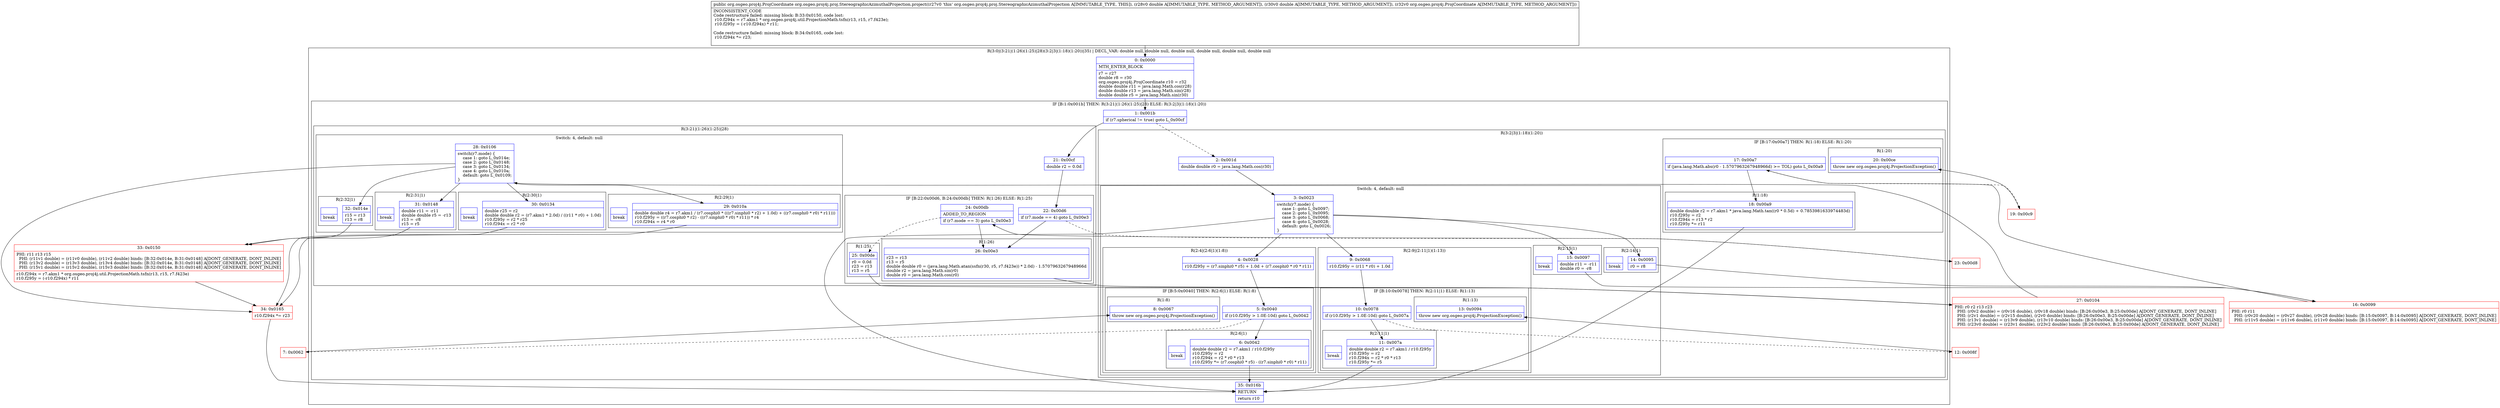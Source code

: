 digraph "CFG fororg.osgeo.proj4j.proj.StereographicAzimuthalProjection.project(DDLorg\/osgeo\/proj4j\/ProjCoordinate;)Lorg\/osgeo\/proj4j\/ProjCoordinate;" {
subgraph cluster_Region_1406177206 {
label = "R(3:0|(3:21|(1:26)(1:25)|28)(3:2|3|(1:18)(1:20))|35) | DECL_VAR: double null, double null, double null, double null, double null, double null\l";
node [shape=record,color=blue];
Node_0 [shape=record,label="{0\:\ 0x0000|MTH_ENTER_BLOCK\l|r7 = r27\ldouble r8 = r30\lorg.osgeo.proj4j.ProjCoordinate r10 = r32\ldouble double r11 = java.lang.Math.cos(r28)\ldouble double r13 = java.lang.Math.sin(r28)\ldouble double r5 = java.lang.Math.sin(r30)\l}"];
subgraph cluster_IfRegion_1238700215 {
label = "IF [B:1:0x001b] THEN: R(3:21|(1:26)(1:25)|28) ELSE: R(3:2|3|(1:18)(1:20))";
node [shape=record,color=blue];
Node_1 [shape=record,label="{1\:\ 0x001b|if (r7.spherical != true) goto L_0x00cf\l}"];
subgraph cluster_Region_1497723394 {
label = "R(3:21|(1:26)(1:25)|28)";
node [shape=record,color=blue];
Node_21 [shape=record,label="{21\:\ 0x00cf|double r2 = 0.0d\l}"];
subgraph cluster_IfRegion_357239309 {
label = "IF [B:22:0x00d6, B:24:0x00db] THEN: R(1:26) ELSE: R(1:25)";
node [shape=record,color=blue];
Node_22 [shape=record,label="{22\:\ 0x00d6|if (r7.mode == 4) goto L_0x00e3\l}"];
Node_24 [shape=record,label="{24\:\ 0x00db|ADDED_TO_REGION\l|if (r7.mode == 3) goto L_0x00e3\l}"];
subgraph cluster_Region_1927194060 {
label = "R(1:26)";
node [shape=record,color=blue];
Node_26 [shape=record,label="{26\:\ 0x00e3|r23 = r13\lr13 = r5\ldouble double r0 = (java.lang.Math.atan(ssfn(r30, r5, r7.f423e)) * 2.0d) \- 1.5707963267948966d\ldouble r2 = java.lang.Math.sin(r0)\ldouble r0 = java.lang.Math.cos(r0)\l}"];
}
subgraph cluster_Region_534674225 {
label = "R(1:25)";
node [shape=record,color=blue];
Node_25 [shape=record,label="{25\:\ 0x00de|r0 = 0.0d\lr23 = r13\lr13 = r5\l}"];
}
}
subgraph cluster_SwitchRegion_340486226 {
label = "Switch: 4, default: null";
node [shape=record,color=blue];
Node_28 [shape=record,label="{28\:\ 0x0106|switch(r7.mode) \{\l    case 1: goto L_0x014e;\l    case 2: goto L_0x0148;\l    case 3: goto L_0x0134;\l    case 4: goto L_0x010a;\l    default: goto L_0x0109;\l\}\l}"];
subgraph cluster_Region_1514175650 {
label = "R(2:32|1)";
node [shape=record,color=blue];
Node_32 [shape=record,label="{32\:\ 0x014e|r15 = r13\lr13 = r8\l}"];
Node_InsnContainer_329740139 [shape=record,label="{|break\l}"];
}
subgraph cluster_Region_2009610007 {
label = "R(2:31|1)";
node [shape=record,color=blue];
Node_31 [shape=record,label="{31\:\ 0x0148|double r11 = \-r11\ldouble double r5 = \-r13\lr13 = \-r8\lr15 = r5\l}"];
Node_InsnContainer_1922467072 [shape=record,label="{|break\l}"];
}
subgraph cluster_Region_91424400 {
label = "R(2:30|1)";
node [shape=record,color=blue];
Node_30 [shape=record,label="{30\:\ 0x0134|double r25 = r2\ldouble double r2 = (r7.akm1 * 2.0d) \/ ((r11 * r0) + 1.0d)\lr10.f295y = r2 * r25\lr10.f294x = r2 * r0\l}"];
Node_InsnContainer_1069605437 [shape=record,label="{|break\l}"];
}
subgraph cluster_Region_867559846 {
label = "R(2:29|1)";
node [shape=record,color=blue];
Node_29 [shape=record,label="{29\:\ 0x010a|double double r4 = r7.akm1 \/ (r7.cosphi0 * (((r7.sinphi0 * r2) + 1.0d) + ((r7.cosphi0 * r0) * r11)))\lr10.f295y = ((r7.cosphi0 * r2) \- ((r7.sinphi0 * r0) * r11)) * r4\lr10.f294x = r4 * r0\l}"];
Node_InsnContainer_1887831151 [shape=record,label="{|break\l}"];
}
}
}
subgraph cluster_Region_896395379 {
label = "R(3:2|3|(1:18)(1:20))";
node [shape=record,color=blue];
Node_2 [shape=record,label="{2\:\ 0x001d|double double r0 = java.lang.Math.cos(r30)\l}"];
subgraph cluster_SwitchRegion_1492316451 {
label = "Switch: 4, default: null";
node [shape=record,color=blue];
Node_3 [shape=record,label="{3\:\ 0x0023|switch(r7.mode) \{\l    case 1: goto L_0x0097;\l    case 2: goto L_0x0095;\l    case 3: goto L_0x0068;\l    case 4: goto L_0x0028;\l    default: goto L_0x0026;\l\}\l}"];
subgraph cluster_Region_192239400 {
label = "R(2:15|1)";
node [shape=record,color=blue];
Node_15 [shape=record,label="{15\:\ 0x0097|double r11 = \-r11\ldouble r0 = \-r8\l}"];
Node_InsnContainer_504021432 [shape=record,label="{|break\l}"];
}
subgraph cluster_Region_1552929999 {
label = "R(2:14|1)";
node [shape=record,color=blue];
Node_14 [shape=record,label="{14\:\ 0x0095|r0 = r8\l}"];
Node_InsnContainer_644028750 [shape=record,label="{|break\l}"];
}
subgraph cluster_Region_307770607 {
label = "R(2:9|(2:11|1)(1:13))";
node [shape=record,color=blue];
Node_9 [shape=record,label="{9\:\ 0x0068|r10.f295y = (r11 * r0) + 1.0d\l}"];
subgraph cluster_IfRegion_819180487 {
label = "IF [B:10:0x0078] THEN: R(2:11|1) ELSE: R(1:13)";
node [shape=record,color=blue];
Node_10 [shape=record,label="{10\:\ 0x0078|if (r10.f295y \> 1.0E\-10d) goto L_0x007a\l}"];
subgraph cluster_Region_763978955 {
label = "R(2:11|1)";
node [shape=record,color=blue];
Node_11 [shape=record,label="{11\:\ 0x007a|double double r2 = r7.akm1 \/ r10.f295y\lr10.f295y = r2\lr10.f294x = r2 * r0 * r13\lr10.f295y *= r5\l}"];
Node_InsnContainer_1711723665 [shape=record,label="{|break\l}"];
}
subgraph cluster_Region_699550363 {
label = "R(1:13)";
node [shape=record,color=blue];
Node_13 [shape=record,label="{13\:\ 0x0094|throw new org.osgeo.proj4j.ProjectionException()\l}"];
}
}
}
subgraph cluster_Region_837636101 {
label = "R(2:4|(2:6|1)(1:8))";
node [shape=record,color=blue];
Node_4 [shape=record,label="{4\:\ 0x0028|r10.f295y = (r7.sinphi0 * r5) + 1.0d + (r7.cosphi0 * r0 * r11)\l}"];
subgraph cluster_IfRegion_1656874395 {
label = "IF [B:5:0x0040] THEN: R(2:6|1) ELSE: R(1:8)";
node [shape=record,color=blue];
Node_5 [shape=record,label="{5\:\ 0x0040|if (r10.f295y \> 1.0E\-10d) goto L_0x0042\l}"];
subgraph cluster_Region_1335967631 {
label = "R(2:6|1)";
node [shape=record,color=blue];
Node_6 [shape=record,label="{6\:\ 0x0042|double double r2 = r7.akm1 \/ r10.f295y\lr10.f295y = r2\lr10.f294x = r2 * r0 * r13\lr10.f295y *= (r7.cosphi0 * r5) \- ((r7.sinphi0 * r0) * r11)\l}"];
Node_InsnContainer_1643993364 [shape=record,label="{|break\l}"];
}
subgraph cluster_Region_1609205004 {
label = "R(1:8)";
node [shape=record,color=blue];
Node_8 [shape=record,label="{8\:\ 0x0067|throw new org.osgeo.proj4j.ProjectionException()\l}"];
}
}
}
}
subgraph cluster_IfRegion_253259836 {
label = "IF [B:17:0x00a7] THEN: R(1:18) ELSE: R(1:20)";
node [shape=record,color=blue];
Node_17 [shape=record,label="{17\:\ 0x00a7|if (java.lang.Math.abs(r0 \- 1.5707963267948966d) \>= TOL) goto L_0x00a9\l}"];
subgraph cluster_Region_703116684 {
label = "R(1:18)";
node [shape=record,color=blue];
Node_18 [shape=record,label="{18\:\ 0x00a9|double double r2 = r7.akm1 * java.lang.Math.tan((r0 * 0.5d) + 0.7853981633974483d)\lr10.f295y = r2\lr10.f294x = r13 * r2\lr10.f295y *= r11\l}"];
}
subgraph cluster_Region_885327318 {
label = "R(1:20)";
node [shape=record,color=blue];
Node_20 [shape=record,label="{20\:\ 0x00ce|throw new org.osgeo.proj4j.ProjectionException()\l}"];
}
}
}
}
Node_35 [shape=record,label="{35\:\ 0x016b|RETURN\l|return r10\l}"];
}
Node_7 [shape=record,color=red,label="{7\:\ 0x0062}"];
Node_12 [shape=record,color=red,label="{12\:\ 0x008f}"];
Node_16 [shape=record,color=red,label="{16\:\ 0x0099|PHI: r0 r11 \l  PHI: (r0v20 double) = (r0v27 double), (r0v28 double) binds: [B:15:0x0097, B:14:0x0095] A[DONT_GENERATE, DONT_INLINE]\l  PHI: (r11v5 double) = (r11v6 double), (r11v0 double) binds: [B:15:0x0097, B:14:0x0095] A[DONT_GENERATE, DONT_INLINE]\l}"];
Node_19 [shape=record,color=red,label="{19\:\ 0x00c9}"];
Node_23 [shape=record,color=red,label="{23\:\ 0x00d8}"];
Node_27 [shape=record,color=red,label="{27\:\ 0x0104|PHI: r0 r2 r13 r23 \l  PHI: (r0v2 double) = (r0v16 double), (r0v18 double) binds: [B:26:0x00e3, B:25:0x00de] A[DONT_GENERATE, DONT_INLINE]\l  PHI: (r2v1 double) = (r2v15 double), (r2v0 double) binds: [B:26:0x00e3, B:25:0x00de] A[DONT_GENERATE, DONT_INLINE]\l  PHI: (r13v1 double) = (r13v9 double), (r13v10 double) binds: [B:26:0x00e3, B:25:0x00de] A[DONT_GENERATE, DONT_INLINE]\l  PHI: (r23v0 double) = (r23v1 double), (r23v2 double) binds: [B:26:0x00e3, B:25:0x00de] A[DONT_GENERATE, DONT_INLINE]\l}"];
Node_33 [shape=record,color=red,label="{33\:\ 0x0150|PHI: r11 r13 r15 \l  PHI: (r11v1 double) = (r11v0 double), (r11v2 double) binds: [B:32:0x014e, B:31:0x0148] A[DONT_GENERATE, DONT_INLINE]\l  PHI: (r13v2 double) = (r13v3 double), (r13v4 double) binds: [B:32:0x014e, B:31:0x0148] A[DONT_GENERATE, DONT_INLINE]\l  PHI: (r15v1 double) = (r15v2 double), (r15v3 double) binds: [B:32:0x014e, B:31:0x0148] A[DONT_GENERATE, DONT_INLINE]\l|r10.f294x = r7.akm1 * org.osgeo.proj4j.util.ProjectionMath.tsfn(r13, r15, r7.f423e)\lr10.f295y = (\-r10.f294x) * r11\l}"];
Node_34 [shape=record,color=red,label="{34\:\ 0x0165|r10.f294x *= r23\l}"];
MethodNode[shape=record,label="{public org.osgeo.proj4j.ProjCoordinate org.osgeo.proj4j.proj.StereographicAzimuthalProjection.project((r27v0 'this' org.osgeo.proj4j.proj.StereographicAzimuthalProjection A[IMMUTABLE_TYPE, THIS]), (r28v0 double A[IMMUTABLE_TYPE, METHOD_ARGUMENT]), (r30v0 double A[IMMUTABLE_TYPE, METHOD_ARGUMENT]), (r32v0 org.osgeo.proj4j.ProjCoordinate A[IMMUTABLE_TYPE, METHOD_ARGUMENT]))  | INCONSISTENT_CODE\lCode restructure failed: missing block: B:33:0x0150, code lost:\l    r10.f294x = r7.akm1 * org.osgeo.proj4j.util.ProjectionMath.tsfn(r13, r15, r7.f423e);\l    r10.f295y = (\-r10.f294x) * r11;\l\lCode restructure failed: missing block: B:34:0x0165, code lost:\l    r10.f294x *= r23;\l\l}"];
MethodNode -> Node_0;
Node_0 -> Node_1;
Node_1 -> Node_2[style=dashed];
Node_1 -> Node_21;
Node_21 -> Node_22;
Node_22 -> Node_23[style=dashed];
Node_22 -> Node_26;
Node_24 -> Node_25[style=dashed];
Node_24 -> Node_26;
Node_26 -> Node_27;
Node_25 -> Node_27;
Node_28 -> Node_29;
Node_28 -> Node_30;
Node_28 -> Node_31;
Node_28 -> Node_32;
Node_28 -> Node_34;
Node_32 -> Node_33;
Node_31 -> Node_33;
Node_30 -> Node_34;
Node_29 -> Node_34;
Node_2 -> Node_3;
Node_3 -> Node_4;
Node_3 -> Node_9;
Node_3 -> Node_14;
Node_3 -> Node_15;
Node_3 -> Node_35;
Node_15 -> Node_16;
Node_14 -> Node_16;
Node_9 -> Node_10;
Node_10 -> Node_11;
Node_10 -> Node_12[style=dashed];
Node_11 -> Node_35;
Node_4 -> Node_5;
Node_5 -> Node_6;
Node_5 -> Node_7[style=dashed];
Node_6 -> Node_35;
Node_17 -> Node_18;
Node_17 -> Node_19[style=dashed];
Node_18 -> Node_35;
Node_7 -> Node_8;
Node_12 -> Node_13;
Node_16 -> Node_17;
Node_19 -> Node_20;
Node_23 -> Node_24;
Node_27 -> Node_28;
Node_33 -> Node_34;
Node_34 -> Node_35;
}

